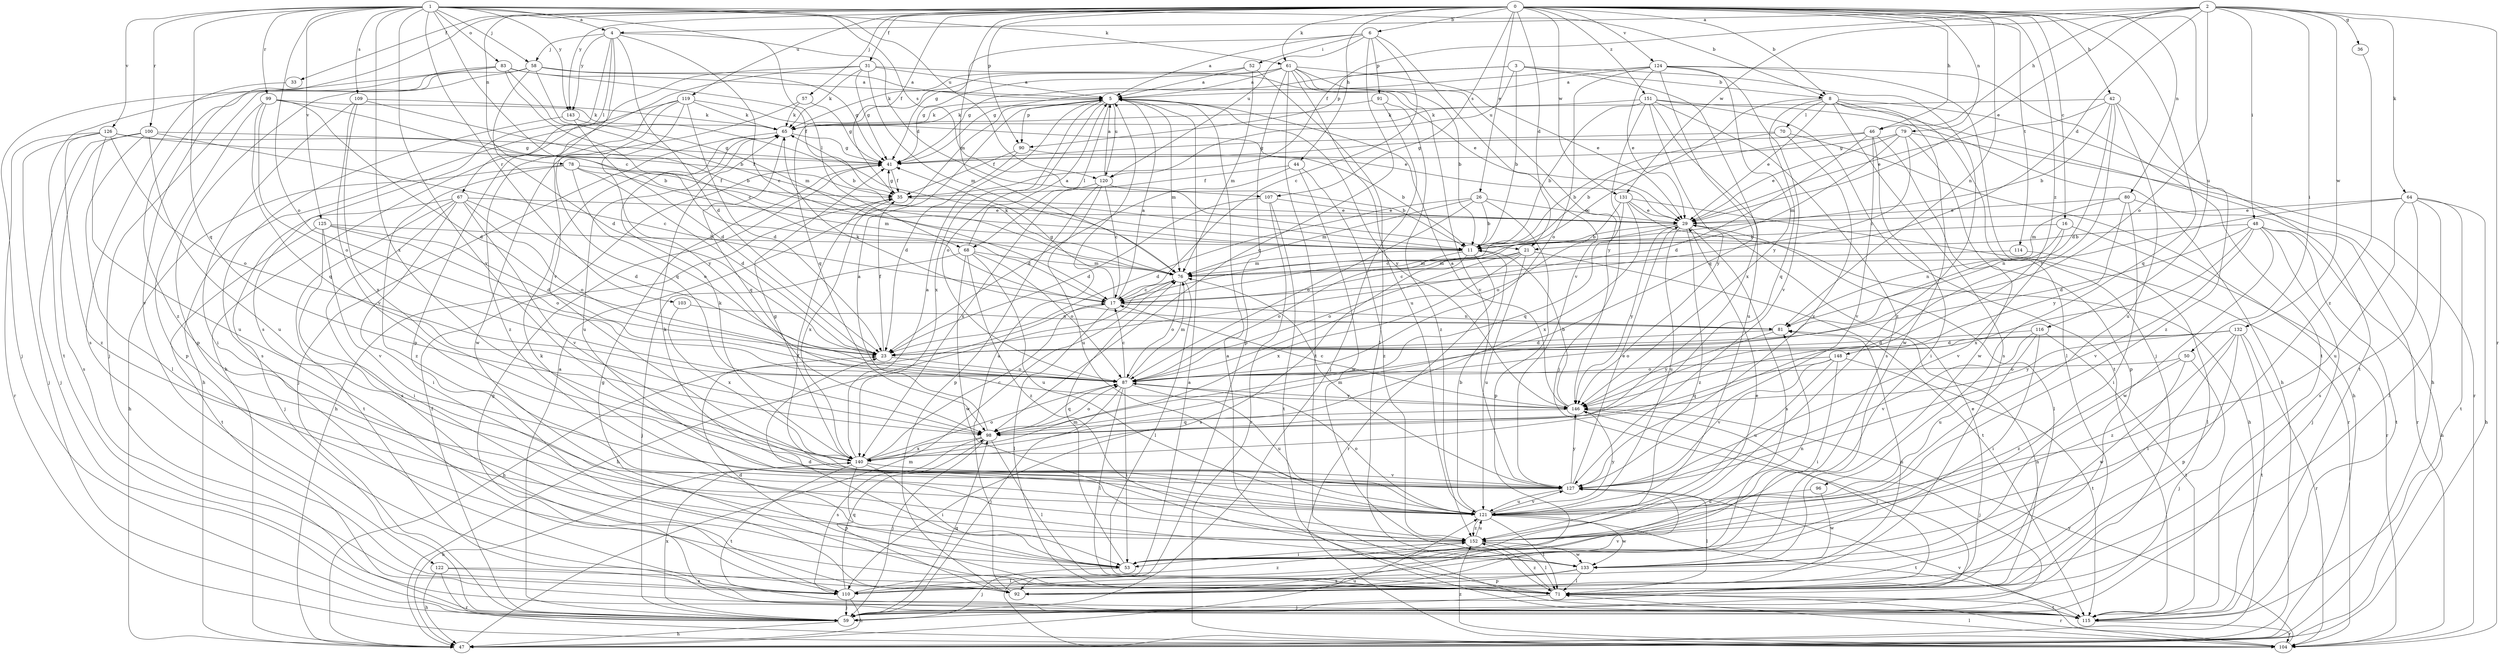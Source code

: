 strict digraph  {
0;
1;
2;
3;
4;
5;
6;
8;
11;
16;
17;
21;
23;
26;
29;
31;
33;
35;
36;
41;
42;
44;
46;
47;
48;
50;
52;
53;
57;
58;
59;
61;
64;
65;
67;
68;
70;
71;
76;
78;
79;
80;
81;
83;
87;
90;
91;
92;
96;
98;
99;
100;
103;
104;
107;
109;
110;
114;
115;
116;
119;
120;
121;
122;
124;
125;
126;
127;
131;
132;
133;
140;
143;
146;
148;
151;
152;
0 -> 6  [label=b];
0 -> 8  [label=b];
0 -> 16  [label=c];
0 -> 21  [label=d];
0 -> 26  [label=e];
0 -> 31  [label=f];
0 -> 33  [label=f];
0 -> 35  [label=f];
0 -> 42  [label=h];
0 -> 44  [label=h];
0 -> 46  [label=h];
0 -> 57  [label=j];
0 -> 61  [label=k];
0 -> 76  [label=m];
0 -> 78  [label=n];
0 -> 79  [label=n];
0 -> 80  [label=n];
0 -> 81  [label=n];
0 -> 90  [label=p];
0 -> 96  [label=q];
0 -> 107  [label=s];
0 -> 114  [label=t];
0 -> 116  [label=u];
0 -> 119  [label=u];
0 -> 122  [label=v];
0 -> 124  [label=v];
0 -> 131  [label=w];
0 -> 143  [label=y];
0 -> 148  [label=z];
0 -> 151  [label=z];
1 -> 4  [label=a];
1 -> 8  [label=b];
1 -> 17  [label=c];
1 -> 21  [label=d];
1 -> 58  [label=j];
1 -> 61  [label=k];
1 -> 83  [label=o];
1 -> 87  [label=o];
1 -> 98  [label=q];
1 -> 99  [label=r];
1 -> 100  [label=r];
1 -> 103  [label=r];
1 -> 107  [label=s];
1 -> 109  [label=s];
1 -> 120  [label=u];
1 -> 125  [label=v];
1 -> 126  [label=v];
1 -> 127  [label=v];
1 -> 140  [label=x];
1 -> 143  [label=y];
2 -> 4  [label=a];
2 -> 21  [label=d];
2 -> 29  [label=e];
2 -> 35  [label=f];
2 -> 36  [label=g];
2 -> 46  [label=h];
2 -> 48  [label=i];
2 -> 50  [label=i];
2 -> 64  [label=k];
2 -> 87  [label=o];
2 -> 104  [label=r];
2 -> 131  [label=w];
2 -> 132  [label=w];
3 -> 8  [label=b];
3 -> 11  [label=b];
3 -> 41  [label=g];
3 -> 90  [label=p];
3 -> 120  [label=u];
3 -> 140  [label=x];
3 -> 152  [label=z];
4 -> 17  [label=c];
4 -> 23  [label=d];
4 -> 58  [label=j];
4 -> 67  [label=l];
4 -> 68  [label=l];
4 -> 110  [label=s];
4 -> 127  [label=v];
4 -> 143  [label=y];
5 -> 65  [label=k];
5 -> 68  [label=l];
5 -> 76  [label=m];
5 -> 87  [label=o];
5 -> 90  [label=p];
5 -> 120  [label=u];
5 -> 140  [label=x];
5 -> 146  [label=y];
6 -> 5  [label=a];
6 -> 17  [label=c];
6 -> 41  [label=g];
6 -> 52  [label=i];
6 -> 91  [label=p];
6 -> 98  [label=q];
6 -> 120  [label=u];
6 -> 127  [label=v];
8 -> 17  [label=c];
8 -> 29  [label=e];
8 -> 47  [label=h];
8 -> 70  [label=l];
8 -> 71  [label=l];
8 -> 98  [label=q];
8 -> 110  [label=s];
8 -> 115  [label=t];
8 -> 133  [label=w];
11 -> 76  [label=m];
11 -> 87  [label=o];
11 -> 104  [label=r];
11 -> 110  [label=s];
16 -> 11  [label=b];
16 -> 81  [label=n];
16 -> 104  [label=r];
16 -> 127  [label=v];
17 -> 5  [label=a];
17 -> 41  [label=g];
17 -> 47  [label=h];
17 -> 71  [label=l];
17 -> 81  [label=n];
21 -> 17  [label=c];
21 -> 76  [label=m];
21 -> 87  [label=o];
21 -> 115  [label=t];
21 -> 121  [label=u];
21 -> 140  [label=x];
23 -> 35  [label=f];
23 -> 87  [label=o];
26 -> 11  [label=b];
26 -> 23  [label=d];
26 -> 29  [label=e];
26 -> 76  [label=m];
26 -> 87  [label=o];
26 -> 92  [label=p];
29 -> 11  [label=b];
29 -> 17  [label=c];
29 -> 71  [label=l];
29 -> 110  [label=s];
29 -> 121  [label=u];
29 -> 146  [label=y];
29 -> 152  [label=z];
31 -> 5  [label=a];
31 -> 29  [label=e];
31 -> 41  [label=g];
31 -> 47  [label=h];
31 -> 65  [label=k];
31 -> 76  [label=m];
31 -> 92  [label=p];
33 -> 110  [label=s];
35 -> 29  [label=e];
35 -> 41  [label=g];
35 -> 140  [label=x];
36 -> 152  [label=z];
41 -> 35  [label=f];
41 -> 47  [label=h];
42 -> 11  [label=b];
42 -> 23  [label=d];
42 -> 29  [label=e];
42 -> 65  [label=k];
42 -> 121  [label=u];
42 -> 146  [label=y];
42 -> 152  [label=z];
44 -> 23  [label=d];
44 -> 35  [label=f];
44 -> 133  [label=w];
44 -> 152  [label=z];
46 -> 11  [label=b];
46 -> 23  [label=d];
46 -> 41  [label=g];
46 -> 53  [label=i];
46 -> 127  [label=v];
46 -> 133  [label=w];
47 -> 76  [label=m];
47 -> 121  [label=u];
48 -> 11  [label=b];
48 -> 23  [label=d];
48 -> 47  [label=h];
48 -> 59  [label=j];
48 -> 115  [label=t];
48 -> 127  [label=v];
48 -> 133  [label=w];
48 -> 140  [label=x];
50 -> 59  [label=j];
50 -> 87  [label=o];
50 -> 133  [label=w];
50 -> 152  [label=z];
52 -> 5  [label=a];
52 -> 65  [label=k];
52 -> 71  [label=l];
52 -> 76  [label=m];
53 -> 23  [label=d];
53 -> 29  [label=e];
53 -> 59  [label=j];
53 -> 65  [label=k];
53 -> 76  [label=m];
53 -> 81  [label=n];
57 -> 41  [label=g];
57 -> 65  [label=k];
57 -> 133  [label=w];
58 -> 5  [label=a];
58 -> 23  [label=d];
58 -> 41  [label=g];
58 -> 59  [label=j];
58 -> 76  [label=m];
58 -> 92  [label=p];
59 -> 5  [label=a];
59 -> 35  [label=f];
59 -> 47  [label=h];
59 -> 98  [label=q];
59 -> 140  [label=x];
61 -> 5  [label=a];
61 -> 11  [label=b];
61 -> 29  [label=e];
61 -> 41  [label=g];
61 -> 92  [label=p];
61 -> 98  [label=q];
61 -> 115  [label=t];
61 -> 121  [label=u];
61 -> 127  [label=v];
61 -> 146  [label=y];
64 -> 29  [label=e];
64 -> 47  [label=h];
64 -> 71  [label=l];
64 -> 81  [label=n];
64 -> 110  [label=s];
64 -> 115  [label=t];
64 -> 121  [label=u];
65 -> 41  [label=g];
65 -> 59  [label=j];
65 -> 98  [label=q];
65 -> 121  [label=u];
67 -> 23  [label=d];
67 -> 29  [label=e];
67 -> 53  [label=i];
67 -> 59  [label=j];
67 -> 87  [label=o];
67 -> 110  [label=s];
67 -> 115  [label=t];
67 -> 127  [label=v];
68 -> 5  [label=a];
68 -> 59  [label=j];
68 -> 76  [label=m];
68 -> 87  [label=o];
68 -> 121  [label=u];
68 -> 133  [label=w];
68 -> 152  [label=z];
70 -> 11  [label=b];
70 -> 41  [label=g];
70 -> 47  [label=h];
70 -> 127  [label=v];
71 -> 5  [label=a];
71 -> 23  [label=d];
71 -> 29  [label=e];
71 -> 41  [label=g];
71 -> 59  [label=j];
71 -> 81  [label=n];
71 -> 104  [label=r];
71 -> 115  [label=t];
71 -> 152  [label=z];
76 -> 17  [label=c];
76 -> 47  [label=h];
76 -> 65  [label=k];
76 -> 71  [label=l];
76 -> 87  [label=o];
78 -> 23  [label=d];
78 -> 35  [label=f];
78 -> 47  [label=h];
78 -> 76  [label=m];
78 -> 87  [label=o];
78 -> 152  [label=z];
79 -> 17  [label=c];
79 -> 29  [label=e];
79 -> 41  [label=g];
79 -> 76  [label=m];
79 -> 92  [label=p];
79 -> 104  [label=r];
80 -> 29  [label=e];
80 -> 53  [label=i];
80 -> 76  [label=m];
80 -> 104  [label=r];
80 -> 146  [label=y];
81 -> 23  [label=d];
81 -> 65  [label=k];
81 -> 146  [label=y];
83 -> 5  [label=a];
83 -> 11  [label=b];
83 -> 17  [label=c];
83 -> 35  [label=f];
83 -> 59  [label=j];
83 -> 115  [label=t];
83 -> 152  [label=z];
87 -> 17  [label=c];
87 -> 53  [label=i];
87 -> 59  [label=j];
87 -> 71  [label=l];
87 -> 76  [label=m];
87 -> 98  [label=q];
87 -> 121  [label=u];
87 -> 146  [label=y];
90 -> 11  [label=b];
90 -> 23  [label=d];
90 -> 35  [label=f];
91 -> 59  [label=j];
91 -> 65  [label=k];
91 -> 152  [label=z];
92 -> 5  [label=a];
92 -> 81  [label=n];
92 -> 127  [label=v];
96 -> 121  [label=u];
96 -> 133  [label=w];
98 -> 5  [label=a];
98 -> 59  [label=j];
98 -> 71  [label=l];
98 -> 87  [label=o];
98 -> 110  [label=s];
98 -> 140  [label=x];
99 -> 11  [label=b];
99 -> 23  [label=d];
99 -> 65  [label=k];
99 -> 87  [label=o];
99 -> 92  [label=p];
99 -> 98  [label=q];
100 -> 17  [label=c];
100 -> 41  [label=g];
100 -> 59  [label=j];
100 -> 71  [label=l];
100 -> 110  [label=s];
100 -> 121  [label=u];
103 -> 81  [label=n];
103 -> 140  [label=x];
104 -> 5  [label=a];
104 -> 71  [label=l];
104 -> 127  [label=v];
104 -> 146  [label=y];
104 -> 152  [label=z];
107 -> 23  [label=d];
107 -> 29  [label=e];
107 -> 104  [label=r];
107 -> 115  [label=t];
109 -> 11  [label=b];
109 -> 53  [label=i];
109 -> 65  [label=k];
109 -> 127  [label=v];
109 -> 140  [label=x];
110 -> 47  [label=h];
110 -> 59  [label=j];
110 -> 98  [label=q];
110 -> 152  [label=z];
114 -> 71  [label=l];
114 -> 76  [label=m];
115 -> 41  [label=g];
115 -> 104  [label=r];
116 -> 23  [label=d];
116 -> 53  [label=i];
116 -> 115  [label=t];
116 -> 121  [label=u];
116 -> 127  [label=v];
119 -> 23  [label=d];
119 -> 29  [label=e];
119 -> 47  [label=h];
119 -> 65  [label=k];
119 -> 98  [label=q];
119 -> 146  [label=y];
119 -> 152  [label=z];
120 -> 5  [label=a];
120 -> 11  [label=b];
120 -> 17  [label=c];
120 -> 92  [label=p];
120 -> 121  [label=u];
120 -> 140  [label=x];
121 -> 11  [label=b];
121 -> 35  [label=f];
121 -> 65  [label=k];
121 -> 71  [label=l];
121 -> 87  [label=o];
121 -> 115  [label=t];
121 -> 127  [label=v];
121 -> 133  [label=w];
121 -> 146  [label=y];
121 -> 152  [label=z];
122 -> 47  [label=h];
122 -> 71  [label=l];
122 -> 104  [label=r];
122 -> 110  [label=s];
124 -> 5  [label=a];
124 -> 29  [label=e];
124 -> 41  [label=g];
124 -> 59  [label=j];
124 -> 87  [label=o];
124 -> 98  [label=q];
124 -> 115  [label=t];
124 -> 127  [label=v];
124 -> 146  [label=y];
125 -> 11  [label=b];
125 -> 23  [label=d];
125 -> 53  [label=i];
125 -> 87  [label=o];
125 -> 115  [label=t];
125 -> 127  [label=v];
126 -> 35  [label=f];
126 -> 41  [label=g];
126 -> 59  [label=j];
126 -> 87  [label=o];
126 -> 104  [label=r];
126 -> 121  [label=u];
126 -> 152  [label=z];
127 -> 29  [label=e];
127 -> 71  [label=l];
127 -> 76  [label=m];
127 -> 121  [label=u];
127 -> 146  [label=y];
131 -> 29  [label=e];
131 -> 47  [label=h];
131 -> 87  [label=o];
131 -> 98  [label=q];
131 -> 104  [label=r];
131 -> 140  [label=x];
132 -> 23  [label=d];
132 -> 53  [label=i];
132 -> 87  [label=o];
132 -> 92  [label=p];
132 -> 104  [label=r];
132 -> 115  [label=t];
132 -> 146  [label=y];
132 -> 152  [label=z];
133 -> 71  [label=l];
133 -> 92  [label=p];
133 -> 110  [label=s];
140 -> 5  [label=a];
140 -> 17  [label=c];
140 -> 41  [label=g];
140 -> 47  [label=h];
140 -> 53  [label=i];
140 -> 65  [label=k];
140 -> 87  [label=o];
140 -> 92  [label=p];
140 -> 115  [label=t];
140 -> 127  [label=v];
143 -> 11  [label=b];
143 -> 23  [label=d];
143 -> 110  [label=s];
146 -> 5  [label=a];
146 -> 11  [label=b];
146 -> 17  [label=c];
146 -> 59  [label=j];
146 -> 71  [label=l];
146 -> 98  [label=q];
148 -> 53  [label=i];
148 -> 87  [label=o];
148 -> 98  [label=q];
148 -> 115  [label=t];
148 -> 121  [label=u];
148 -> 127  [label=v];
151 -> 11  [label=b];
151 -> 47  [label=h];
151 -> 59  [label=j];
151 -> 65  [label=k];
151 -> 110  [label=s];
151 -> 115  [label=t];
151 -> 121  [label=u];
151 -> 146  [label=y];
152 -> 53  [label=i];
152 -> 71  [label=l];
152 -> 121  [label=u];
152 -> 133  [label=w];
}
